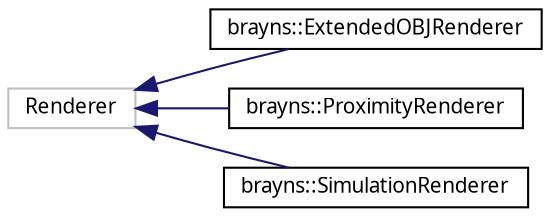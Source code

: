 digraph "Graphical Class Hierarchy"
{
  edge [fontname="Sans",fontsize="10",labelfontname="Sans",labelfontsize="10"];
  node [fontname="Sans",fontsize="10",shape=record];
  rankdir="LR";
  Node1 [label="Renderer",height=0.2,width=0.4,color="grey75", fillcolor="white", style="filled"];
  Node1 -> Node2 [dir="back",color="midnightblue",fontsize="10",style="solid",fontname="Sans"];
  Node2 [label="brayns::ExtendedOBJRenderer",height=0.2,width=0.4,color="black", fillcolor="white", style="filled",URL="$structbrayns_1_1_extended_o_b_j_renderer.html"];
  Node1 -> Node3 [dir="back",color="midnightblue",fontsize="10",style="solid",fontname="Sans"];
  Node3 [label="brayns::ProximityRenderer",height=0.2,width=0.4,color="black", fillcolor="white", style="filled",URL="$structbrayns_1_1_proximity_renderer.html",tooltip="The ProximityRenderer uses an algorithm similar to ambient occlusion to identify touches between geom..."];
  Node1 -> Node4 [dir="back",color="midnightblue",fontsize="10",style="solid",fontname="Sans"];
  Node4 [label="brayns::SimulationRenderer",height=0.2,width=0.4,color="black", fillcolor="white", style="filled",URL="$structbrayns_1_1_simulation_renderer.html"];
}
